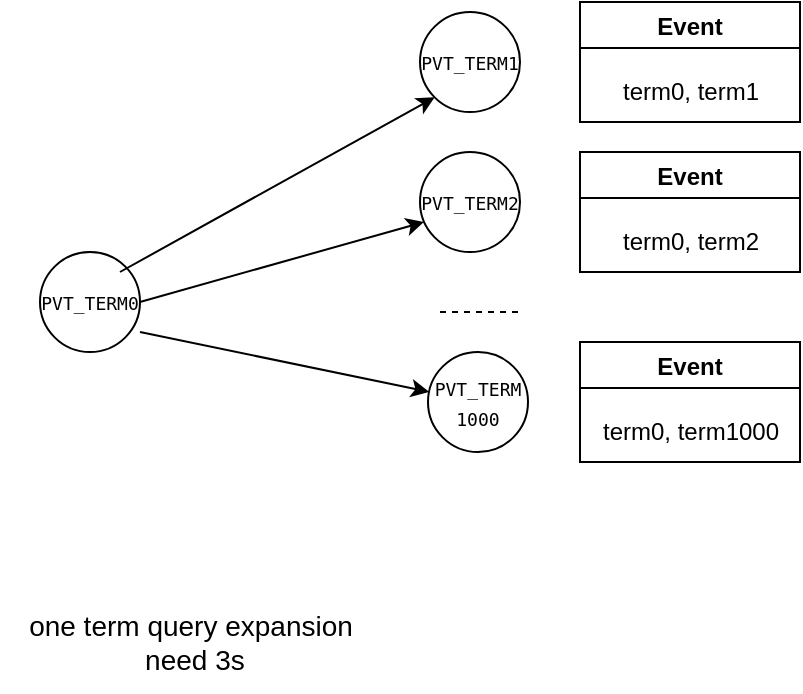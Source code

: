 <mxfile version="21.3.0" type="github">
  <diagram name="Page-1" id="vumdMGlK4g-qR3k9lRKO">
    <mxGraphModel dx="1010" dy="595" grid="1" gridSize="10" guides="1" tooltips="1" connect="1" arrows="1" fold="1" page="1" pageScale="1" pageWidth="850" pageHeight="1100" math="0" shadow="0">
      <root>
        <mxCell id="0" />
        <mxCell id="1" parent="0" />
        <mxCell id="BUdd6aRTniva6ItAulyq-1" value="&lt;code&gt;&lt;font style=&quot;font-size: 9px;&quot;&gt;PVT_TERM0&lt;/font&gt;&lt;/code&gt;" style="ellipse;whiteSpace=wrap;html=1;aspect=fixed;" vertex="1" parent="1">
          <mxGeometry x="260" y="190" width="50" height="50" as="geometry" />
        </mxCell>
        <mxCell id="BUdd6aRTniva6ItAulyq-4" value="&lt;code&gt;&lt;font style=&quot;font-size: 9px;&quot;&gt;PVT_TERM1&lt;/font&gt;&lt;/code&gt;" style="ellipse;whiteSpace=wrap;html=1;aspect=fixed;" vertex="1" parent="1">
          <mxGeometry x="450" y="70" width="50" height="50" as="geometry" />
        </mxCell>
        <mxCell id="BUdd6aRTniva6ItAulyq-5" value="&lt;code&gt;&lt;font style=&quot;font-size: 9px;&quot;&gt;PVT_TERM2&lt;/font&gt;&lt;/code&gt;" style="ellipse;whiteSpace=wrap;html=1;aspect=fixed;" vertex="1" parent="1">
          <mxGeometry x="450" y="140" width="50" height="50" as="geometry" />
        </mxCell>
        <mxCell id="BUdd6aRTniva6ItAulyq-6" value="&lt;code&gt;&lt;font style=&quot;font-size: 9px;&quot;&gt;PVT_TERM&lt;br&gt;1000&lt;/font&gt;&lt;/code&gt;" style="ellipse;whiteSpace=wrap;html=1;aspect=fixed;" vertex="1" parent="1">
          <mxGeometry x="454" y="240" width="50" height="50" as="geometry" />
        </mxCell>
        <mxCell id="BUdd6aRTniva6ItAulyq-7" value="" style="endArrow=none;dashed=1;html=1;rounded=0;" edge="1" parent="1">
          <mxGeometry width="50" height="50" relative="1" as="geometry">
            <mxPoint x="460" y="220" as="sourcePoint" />
            <mxPoint x="500" y="220" as="targetPoint" />
          </mxGeometry>
        </mxCell>
        <mxCell id="BUdd6aRTniva6ItAulyq-8" value="" style="endArrow=classic;html=1;rounded=0;entryX=0;entryY=1;entryDx=0;entryDy=0;" edge="1" parent="1" target="BUdd6aRTniva6ItAulyq-4">
          <mxGeometry width="50" height="50" relative="1" as="geometry">
            <mxPoint x="300" y="200" as="sourcePoint" />
            <mxPoint x="350" y="150" as="targetPoint" />
          </mxGeometry>
        </mxCell>
        <mxCell id="BUdd6aRTniva6ItAulyq-10" value="" style="endArrow=classic;html=1;rounded=0;exitX=1;exitY=0.5;exitDx=0;exitDy=0;entryX=0.04;entryY=0.7;entryDx=0;entryDy=0;entryPerimeter=0;" edge="1" parent="1" source="BUdd6aRTniva6ItAulyq-1" target="BUdd6aRTniva6ItAulyq-5">
          <mxGeometry width="50" height="50" relative="1" as="geometry">
            <mxPoint x="400" y="340" as="sourcePoint" />
            <mxPoint x="450" y="290" as="targetPoint" />
          </mxGeometry>
        </mxCell>
        <mxCell id="BUdd6aRTniva6ItAulyq-11" value="" style="endArrow=classic;html=1;rounded=0;exitX=1;exitY=0.8;exitDx=0;exitDy=0;exitPerimeter=0;" edge="1" parent="1" source="BUdd6aRTniva6ItAulyq-1" target="BUdd6aRTniva6ItAulyq-6">
          <mxGeometry width="50" height="50" relative="1" as="geometry">
            <mxPoint x="400" y="340" as="sourcePoint" />
            <mxPoint x="450" y="290" as="targetPoint" />
          </mxGeometry>
        </mxCell>
        <mxCell id="BUdd6aRTniva6ItAulyq-14" value="Event" style="swimlane;startSize=23;" vertex="1" parent="1">
          <mxGeometry x="530" y="65" width="110" height="60" as="geometry" />
        </mxCell>
        <mxCell id="BUdd6aRTniva6ItAulyq-15" value="term0, term1" style="text;html=1;align=center;verticalAlign=middle;resizable=0;points=[];autosize=1;strokeColor=none;fillColor=none;" vertex="1" parent="BUdd6aRTniva6ItAulyq-14">
          <mxGeometry x="10" y="30" width="90" height="30" as="geometry" />
        </mxCell>
        <mxCell id="BUdd6aRTniva6ItAulyq-16" value="Event" style="swimlane;startSize=23;" vertex="1" parent="1">
          <mxGeometry x="530" y="140" width="110" height="60" as="geometry" />
        </mxCell>
        <mxCell id="BUdd6aRTniva6ItAulyq-17" value="term0, term2" style="text;html=1;align=center;verticalAlign=middle;resizable=0;points=[];autosize=1;strokeColor=none;fillColor=none;" vertex="1" parent="BUdd6aRTniva6ItAulyq-16">
          <mxGeometry x="10" y="30" width="90" height="30" as="geometry" />
        </mxCell>
        <mxCell id="BUdd6aRTniva6ItAulyq-18" value="Event" style="swimlane;startSize=23;" vertex="1" parent="1">
          <mxGeometry x="530" y="235" width="110" height="60" as="geometry" />
        </mxCell>
        <mxCell id="BUdd6aRTniva6ItAulyq-19" value="term0, term1000" style="text;html=1;align=center;verticalAlign=middle;resizable=0;points=[];autosize=1;strokeColor=none;fillColor=none;" vertex="1" parent="BUdd6aRTniva6ItAulyq-18">
          <mxGeometry y="30" width="110" height="30" as="geometry" />
        </mxCell>
        <mxCell id="BUdd6aRTniva6ItAulyq-20" value="&lt;font style=&quot;font-size: 14px;&quot;&gt;one term query expansion&lt;br&gt;&amp;nbsp; need 3s&amp;nbsp;&lt;/font&gt;" style="text;html=1;align=center;verticalAlign=middle;resizable=0;points=[];autosize=1;strokeColor=none;fillColor=none;" vertex="1" parent="1">
          <mxGeometry x="240" y="360" width="190" height="50" as="geometry" />
        </mxCell>
      </root>
    </mxGraphModel>
  </diagram>
</mxfile>
